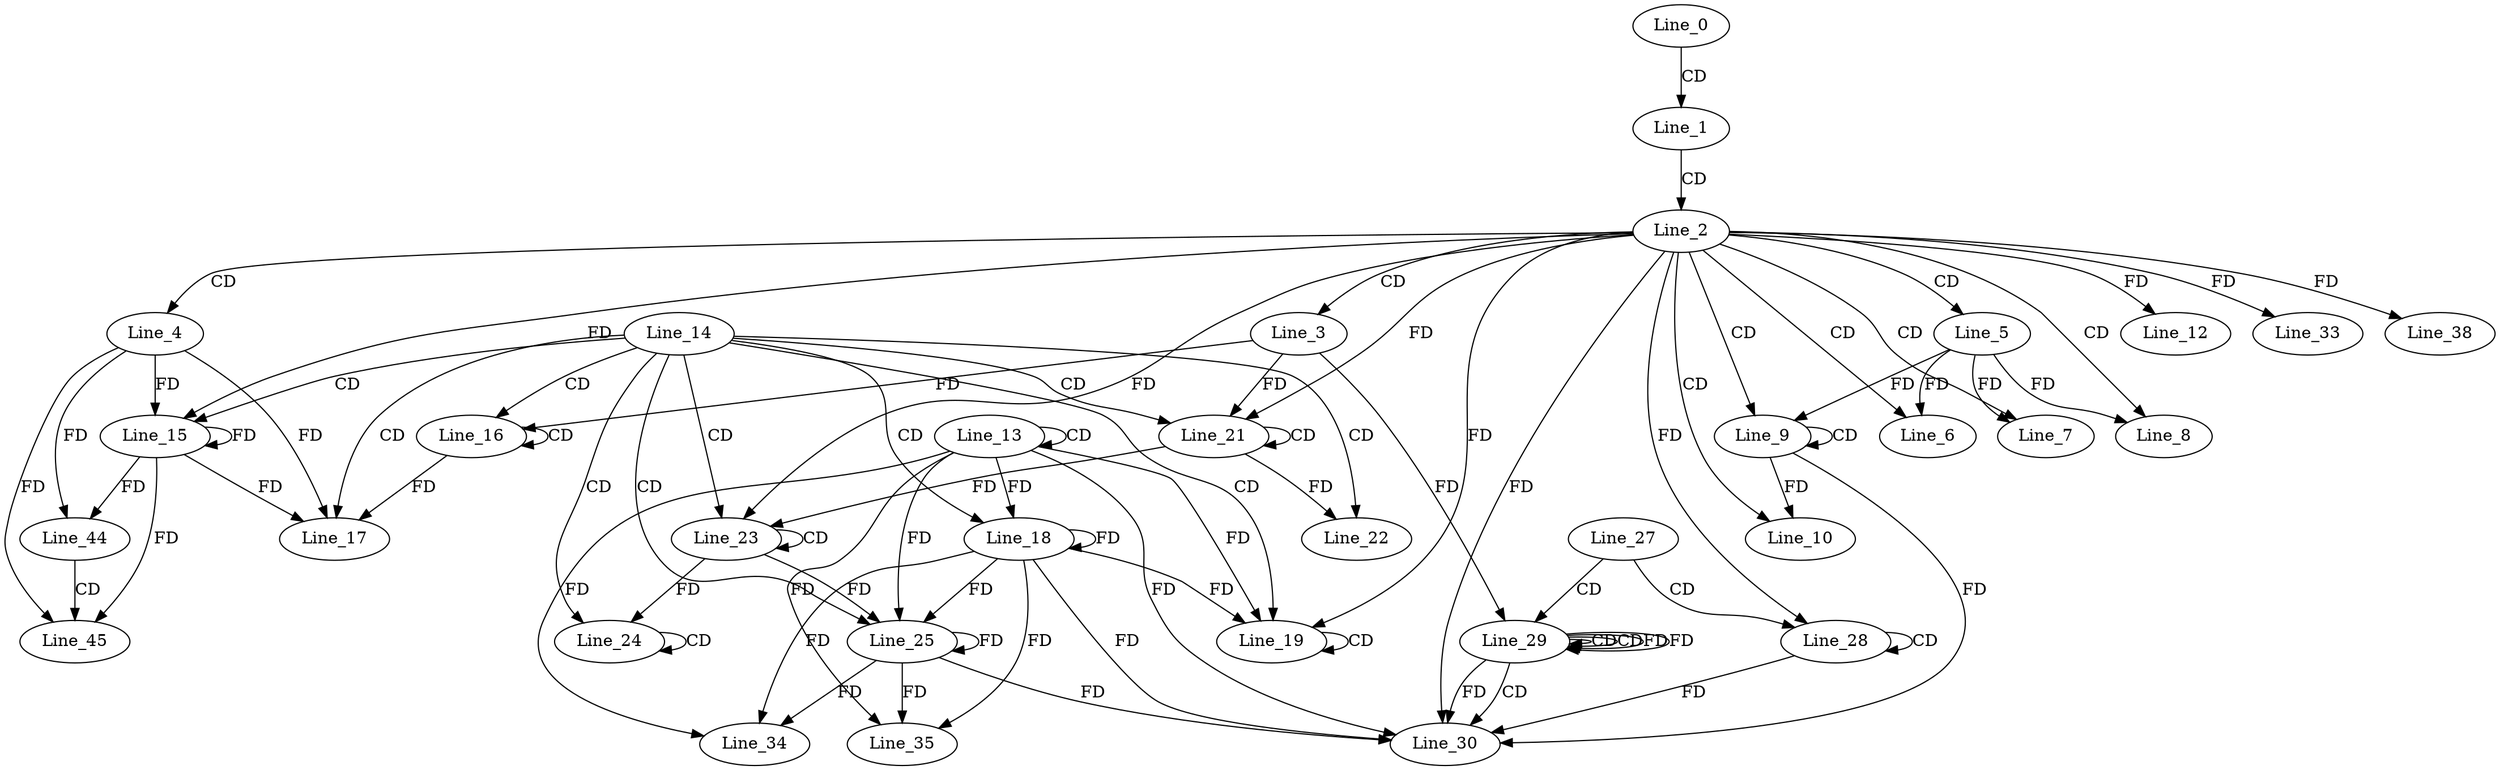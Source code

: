 digraph G {
  Line_0;
  Line_1;
  Line_2;
  Line_3;
  Line_4;
  Line_5;
  Line_6;
  Line_7;
  Line_8;
  Line_9;
  Line_9;
  Line_10;
  Line_12;
  Line_13;
  Line_13;
  Line_14;
  Line_15;
  Line_15;
  Line_16;
  Line_16;
  Line_17;
  Line_18;
  Line_19;
  Line_19;
  Line_21;
  Line_21;
  Line_22;
  Line_23;
  Line_23;
  Line_24;
  Line_24;
  Line_25;
  Line_25;
  Line_27;
  Line_28;
  Line_28;
  Line_29;
  Line_29;
  Line_29;
  Line_30;
  Line_33;
  Line_34;
  Line_35;
  Line_38;
  Line_44;
  Line_45;
  Line_0 -> Line_1 [ label="CD" ];
  Line_1 -> Line_2 [ label="CD" ];
  Line_2 -> Line_3 [ label="CD" ];
  Line_2 -> Line_4 [ label="CD" ];
  Line_2 -> Line_5 [ label="CD" ];
  Line_2 -> Line_6 [ label="CD" ];
  Line_5 -> Line_6 [ label="FD" ];
  Line_2 -> Line_7 [ label="CD" ];
  Line_5 -> Line_7 [ label="FD" ];
  Line_2 -> Line_8 [ label="CD" ];
  Line_5 -> Line_8 [ label="FD" ];
  Line_2 -> Line_9 [ label="CD" ];
  Line_9 -> Line_9 [ label="CD" ];
  Line_5 -> Line_9 [ label="FD" ];
  Line_2 -> Line_10 [ label="CD" ];
  Line_9 -> Line_10 [ label="FD" ];
  Line_2 -> Line_12 [ label="FD" ];
  Line_13 -> Line_13 [ label="CD" ];
  Line_14 -> Line_15 [ label="CD" ];
  Line_4 -> Line_15 [ label="FD" ];
  Line_15 -> Line_15 [ label="FD" ];
  Line_2 -> Line_15 [ label="FD" ];
  Line_14 -> Line_16 [ label="CD" ];
  Line_16 -> Line_16 [ label="CD" ];
  Line_3 -> Line_16 [ label="FD" ];
  Line_14 -> Line_17 [ label="CD" ];
  Line_4 -> Line_17 [ label="FD" ];
  Line_15 -> Line_17 [ label="FD" ];
  Line_16 -> Line_17 [ label="FD" ];
  Line_14 -> Line_18 [ label="CD" ];
  Line_13 -> Line_18 [ label="FD" ];
  Line_18 -> Line_18 [ label="FD" ];
  Line_14 -> Line_19 [ label="CD" ];
  Line_19 -> Line_19 [ label="CD" ];
  Line_2 -> Line_19 [ label="FD" ];
  Line_13 -> Line_19 [ label="FD" ];
  Line_18 -> Line_19 [ label="FD" ];
  Line_14 -> Line_21 [ label="CD" ];
  Line_21 -> Line_21 [ label="CD" ];
  Line_2 -> Line_21 [ label="FD" ];
  Line_3 -> Line_21 [ label="FD" ];
  Line_14 -> Line_22 [ label="CD" ];
  Line_21 -> Line_22 [ label="FD" ];
  Line_14 -> Line_23 [ label="CD" ];
  Line_23 -> Line_23 [ label="CD" ];
  Line_2 -> Line_23 [ label="FD" ];
  Line_21 -> Line_23 [ label="FD" ];
  Line_14 -> Line_24 [ label="CD" ];
  Line_23 -> Line_24 [ label="FD" ];
  Line_24 -> Line_24 [ label="CD" ];
  Line_14 -> Line_25 [ label="CD" ];
  Line_13 -> Line_25 [ label="FD" ];
  Line_18 -> Line_25 [ label="FD" ];
  Line_25 -> Line_25 [ label="FD" ];
  Line_23 -> Line_25 [ label="FD" ];
  Line_27 -> Line_28 [ label="CD" ];
  Line_28 -> Line_28 [ label="CD" ];
  Line_2 -> Line_28 [ label="FD" ];
  Line_27 -> Line_29 [ label="CD" ];
  Line_29 -> Line_29 [ label="CD" ];
  Line_3 -> Line_29 [ label="FD" ];
  Line_29 -> Line_29 [ label="CD" ];
  Line_29 -> Line_29 [ label="FD" ];
  Line_29 -> Line_30 [ label="CD" ];
  Line_2 -> Line_30 [ label="FD" ];
  Line_9 -> Line_30 [ label="FD" ];
  Line_13 -> Line_30 [ label="FD" ];
  Line_18 -> Line_30 [ label="FD" ];
  Line_25 -> Line_30 [ label="FD" ];
  Line_29 -> Line_30 [ label="FD" ];
  Line_28 -> Line_30 [ label="FD" ];
  Line_2 -> Line_33 [ label="FD" ];
  Line_13 -> Line_34 [ label="FD" ];
  Line_18 -> Line_34 [ label="FD" ];
  Line_25 -> Line_34 [ label="FD" ];
  Line_13 -> Line_35 [ label="FD" ];
  Line_18 -> Line_35 [ label="FD" ];
  Line_25 -> Line_35 [ label="FD" ];
  Line_2 -> Line_38 [ label="FD" ];
  Line_4 -> Line_44 [ label="FD" ];
  Line_15 -> Line_44 [ label="FD" ];
  Line_44 -> Line_45 [ label="CD" ];
  Line_4 -> Line_45 [ label="FD" ];
  Line_15 -> Line_45 [ label="FD" ];
  Line_29 -> Line_29 [ label="FD" ];
}
